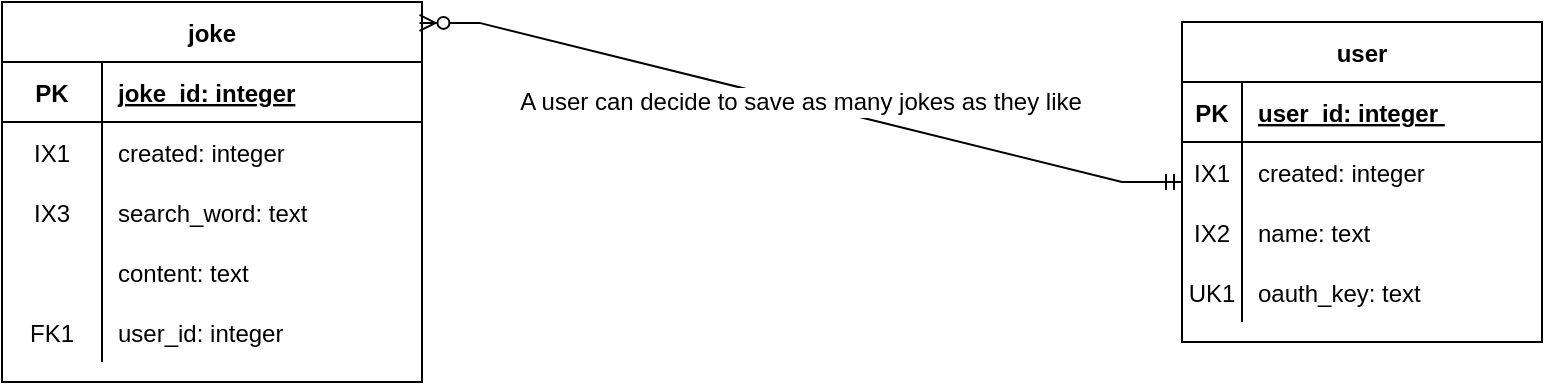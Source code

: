 <mxfile version="15.4.0" type="device"><diagram id="vOCvMQXRZiFCn1sR7bGA" name="Page-1"><mxGraphModel dx="852" dy="494" grid="1" gridSize="10" guides="1" tooltips="1" connect="1" arrows="1" fold="1" page="1" pageScale="1" pageWidth="850" pageHeight="1100" math="0" shadow="0"><root><mxCell id="0"/><mxCell id="1" parent="0"/><mxCell id="2REACiWk5FFgz5Mkri86-1" value="user" style="shape=table;startSize=30;container=1;collapsible=1;childLayout=tableLayout;fixedRows=1;rowLines=0;fontStyle=1;align=center;resizeLast=1;" parent="1" vertex="1"><mxGeometry x="640" y="380" width="180" height="160" as="geometry"/></mxCell><mxCell id="2REACiWk5FFgz5Mkri86-2" value="" style="shape=partialRectangle;collapsible=0;dropTarget=0;pointerEvents=0;fillColor=none;top=0;left=0;bottom=1;right=0;points=[[0,0.5],[1,0.5]];portConstraint=eastwest;" parent="2REACiWk5FFgz5Mkri86-1" vertex="1"><mxGeometry y="30" width="180" height="30" as="geometry"/></mxCell><mxCell id="2REACiWk5FFgz5Mkri86-3" value="PK" style="shape=partialRectangle;connectable=0;fillColor=none;top=0;left=0;bottom=0;right=0;fontStyle=1;overflow=hidden;" parent="2REACiWk5FFgz5Mkri86-2" vertex="1"><mxGeometry width="30" height="30" as="geometry"><mxRectangle width="30" height="30" as="alternateBounds"/></mxGeometry></mxCell><mxCell id="2REACiWk5FFgz5Mkri86-4" value="user_id: integer " style="shape=partialRectangle;connectable=0;fillColor=none;top=0;left=0;bottom=0;right=0;align=left;spacingLeft=6;fontStyle=5;overflow=hidden;" parent="2REACiWk5FFgz5Mkri86-2" vertex="1"><mxGeometry x="30" width="150" height="30" as="geometry"><mxRectangle width="150" height="30" as="alternateBounds"/></mxGeometry></mxCell><mxCell id="2REACiWk5FFgz5Mkri86-5" value="" style="shape=partialRectangle;collapsible=0;dropTarget=0;pointerEvents=0;fillColor=none;top=0;left=0;bottom=0;right=0;points=[[0,0.5],[1,0.5]];portConstraint=eastwest;" parent="2REACiWk5FFgz5Mkri86-1" vertex="1"><mxGeometry y="60" width="180" height="30" as="geometry"/></mxCell><mxCell id="2REACiWk5FFgz5Mkri86-6" value="IX1" style="shape=partialRectangle;connectable=0;fillColor=none;top=0;left=0;bottom=0;right=0;editable=1;overflow=hidden;" parent="2REACiWk5FFgz5Mkri86-5" vertex="1"><mxGeometry width="30" height="30" as="geometry"><mxRectangle width="30" height="30" as="alternateBounds"/></mxGeometry></mxCell><mxCell id="2REACiWk5FFgz5Mkri86-7" value="created: integer" style="shape=partialRectangle;connectable=0;fillColor=none;top=0;left=0;bottom=0;right=0;align=left;spacingLeft=6;overflow=hidden;" parent="2REACiWk5FFgz5Mkri86-5" vertex="1"><mxGeometry x="30" width="150" height="30" as="geometry"><mxRectangle width="150" height="30" as="alternateBounds"/></mxGeometry></mxCell><mxCell id="2REACiWk5FFgz5Mkri86-8" value="" style="shape=partialRectangle;collapsible=0;dropTarget=0;pointerEvents=0;fillColor=none;top=0;left=0;bottom=0;right=0;points=[[0,0.5],[1,0.5]];portConstraint=eastwest;" parent="2REACiWk5FFgz5Mkri86-1" vertex="1"><mxGeometry y="90" width="180" height="30" as="geometry"/></mxCell><mxCell id="2REACiWk5FFgz5Mkri86-9" value="IX2" style="shape=partialRectangle;connectable=0;fillColor=none;top=0;left=0;bottom=0;right=0;editable=1;overflow=hidden;" parent="2REACiWk5FFgz5Mkri86-8" vertex="1"><mxGeometry width="30" height="30" as="geometry"><mxRectangle width="30" height="30" as="alternateBounds"/></mxGeometry></mxCell><mxCell id="2REACiWk5FFgz5Mkri86-10" value="name: text" style="shape=partialRectangle;connectable=0;fillColor=none;top=0;left=0;bottom=0;right=0;align=left;spacingLeft=6;overflow=hidden;" parent="2REACiWk5FFgz5Mkri86-8" vertex="1"><mxGeometry x="30" width="150" height="30" as="geometry"><mxRectangle width="150" height="30" as="alternateBounds"/></mxGeometry></mxCell><mxCell id="2REACiWk5FFgz5Mkri86-11" value="" style="shape=partialRectangle;collapsible=0;dropTarget=0;pointerEvents=0;fillColor=none;top=0;left=0;bottom=0;right=0;points=[[0,0.5],[1,0.5]];portConstraint=eastwest;" parent="2REACiWk5FFgz5Mkri86-1" vertex="1"><mxGeometry y="120" width="180" height="30" as="geometry"/></mxCell><mxCell id="2REACiWk5FFgz5Mkri86-12" value="UK1" style="shape=partialRectangle;connectable=0;fillColor=none;top=0;left=0;bottom=0;right=0;editable=1;overflow=hidden;" parent="2REACiWk5FFgz5Mkri86-11" vertex="1"><mxGeometry width="30" height="30" as="geometry"><mxRectangle width="30" height="30" as="alternateBounds"/></mxGeometry></mxCell><mxCell id="2REACiWk5FFgz5Mkri86-13" value="oauth_key: text" style="shape=partialRectangle;connectable=0;fillColor=none;top=0;left=0;bottom=0;right=0;align=left;spacingLeft=6;overflow=hidden;" parent="2REACiWk5FFgz5Mkri86-11" vertex="1"><mxGeometry x="30" width="150" height="30" as="geometry"><mxRectangle width="150" height="30" as="alternateBounds"/></mxGeometry></mxCell><mxCell id="2REACiWk5FFgz5Mkri86-14" value="joke" style="shape=table;startSize=30;container=1;collapsible=1;childLayout=tableLayout;fixedRows=1;rowLines=0;fontStyle=1;align=center;resizeLast=1;" parent="1" vertex="1"><mxGeometry x="50" y="370" width="210" height="190" as="geometry"/></mxCell><mxCell id="2REACiWk5FFgz5Mkri86-15" value="" style="shape=partialRectangle;collapsible=0;dropTarget=0;pointerEvents=0;fillColor=none;top=0;left=0;bottom=1;right=0;points=[[0,0.5],[1,0.5]];portConstraint=eastwest;" parent="2REACiWk5FFgz5Mkri86-14" vertex="1"><mxGeometry y="30" width="210" height="30" as="geometry"/></mxCell><mxCell id="2REACiWk5FFgz5Mkri86-16" value="PK" style="shape=partialRectangle;connectable=0;fillColor=none;top=0;left=0;bottom=0;right=0;fontStyle=1;overflow=hidden;" parent="2REACiWk5FFgz5Mkri86-15" vertex="1"><mxGeometry width="50" height="30" as="geometry"><mxRectangle width="50" height="30" as="alternateBounds"/></mxGeometry></mxCell><mxCell id="2REACiWk5FFgz5Mkri86-17" value="joke_id: integer" style="shape=partialRectangle;connectable=0;fillColor=none;top=0;left=0;bottom=0;right=0;align=left;spacingLeft=6;fontStyle=5;overflow=hidden;" parent="2REACiWk5FFgz5Mkri86-15" vertex="1"><mxGeometry x="50" width="160" height="30" as="geometry"><mxRectangle width="160" height="30" as="alternateBounds"/></mxGeometry></mxCell><mxCell id="2REACiWk5FFgz5Mkri86-18" value="" style="shape=partialRectangle;collapsible=0;dropTarget=0;pointerEvents=0;fillColor=none;top=0;left=0;bottom=0;right=0;points=[[0,0.5],[1,0.5]];portConstraint=eastwest;" parent="2REACiWk5FFgz5Mkri86-14" vertex="1"><mxGeometry y="60" width="210" height="30" as="geometry"/></mxCell><mxCell id="2REACiWk5FFgz5Mkri86-19" value="IX1" style="shape=partialRectangle;connectable=0;fillColor=none;top=0;left=0;bottom=0;right=0;editable=1;overflow=hidden;" parent="2REACiWk5FFgz5Mkri86-18" vertex="1"><mxGeometry width="50" height="30" as="geometry"><mxRectangle width="50" height="30" as="alternateBounds"/></mxGeometry></mxCell><mxCell id="2REACiWk5FFgz5Mkri86-20" value="created: integer" style="shape=partialRectangle;connectable=0;fillColor=none;top=0;left=0;bottom=0;right=0;align=left;spacingLeft=6;overflow=hidden;" parent="2REACiWk5FFgz5Mkri86-18" vertex="1"><mxGeometry x="50" width="160" height="30" as="geometry"><mxRectangle width="160" height="30" as="alternateBounds"/></mxGeometry></mxCell><mxCell id="2REACiWk5FFgz5Mkri86-27" value="" style="shape=partialRectangle;collapsible=0;dropTarget=0;pointerEvents=0;fillColor=none;top=0;left=0;bottom=0;right=0;points=[[0,0.5],[1,0.5]];portConstraint=eastwest;" parent="2REACiWk5FFgz5Mkri86-14" vertex="1"><mxGeometry y="90" width="210" height="30" as="geometry"/></mxCell><mxCell id="2REACiWk5FFgz5Mkri86-28" value="IX3" style="shape=partialRectangle;connectable=0;fillColor=none;top=0;left=0;bottom=0;right=0;editable=1;overflow=hidden;" parent="2REACiWk5FFgz5Mkri86-27" vertex="1"><mxGeometry width="50" height="30" as="geometry"><mxRectangle width="50" height="30" as="alternateBounds"/></mxGeometry></mxCell><mxCell id="2REACiWk5FFgz5Mkri86-29" value="search_word: text" style="shape=partialRectangle;connectable=0;fillColor=none;top=0;left=0;bottom=0;right=0;align=left;spacingLeft=6;overflow=hidden;" parent="2REACiWk5FFgz5Mkri86-27" vertex="1"><mxGeometry x="50" width="160" height="30" as="geometry"><mxRectangle width="160" height="30" as="alternateBounds"/></mxGeometry></mxCell><mxCell id="2REACiWk5FFgz5Mkri86-30" value="" style="shape=partialRectangle;collapsible=0;dropTarget=0;pointerEvents=0;fillColor=none;top=0;left=0;bottom=0;right=0;points=[[0,0.5],[1,0.5]];portConstraint=eastwest;" parent="2REACiWk5FFgz5Mkri86-14" vertex="1"><mxGeometry y="120" width="210" height="30" as="geometry"/></mxCell><mxCell id="2REACiWk5FFgz5Mkri86-31" value="" style="shape=partialRectangle;connectable=0;fillColor=none;top=0;left=0;bottom=0;right=0;editable=1;overflow=hidden;" parent="2REACiWk5FFgz5Mkri86-30" vertex="1"><mxGeometry width="50" height="30" as="geometry"><mxRectangle width="50" height="30" as="alternateBounds"/></mxGeometry></mxCell><mxCell id="2REACiWk5FFgz5Mkri86-32" value="content: text" style="shape=partialRectangle;connectable=0;fillColor=none;top=0;left=0;bottom=0;right=0;align=left;spacingLeft=6;overflow=hidden;" parent="2REACiWk5FFgz5Mkri86-30" vertex="1"><mxGeometry x="50" width="160" height="30" as="geometry"><mxRectangle width="160" height="30" as="alternateBounds"/></mxGeometry></mxCell><mxCell id="2REACiWk5FFgz5Mkri86-35" value="" style="shape=partialRectangle;collapsible=0;dropTarget=0;pointerEvents=0;fillColor=none;top=0;left=0;bottom=0;right=0;points=[[0,0.5],[1,0.5]];portConstraint=eastwest;" parent="2REACiWk5FFgz5Mkri86-14" vertex="1"><mxGeometry y="150" width="210" height="30" as="geometry"/></mxCell><mxCell id="2REACiWk5FFgz5Mkri86-36" value="FK1" style="shape=partialRectangle;connectable=0;fillColor=none;top=0;left=0;bottom=0;right=0;editable=1;overflow=hidden;" parent="2REACiWk5FFgz5Mkri86-35" vertex="1"><mxGeometry width="50" height="30" as="geometry"><mxRectangle width="50" height="30" as="alternateBounds"/></mxGeometry></mxCell><mxCell id="2REACiWk5FFgz5Mkri86-37" value="user_id: integer" style="shape=partialRectangle;connectable=0;fillColor=none;top=0;left=0;bottom=0;right=0;align=left;spacingLeft=6;overflow=hidden;" parent="2REACiWk5FFgz5Mkri86-35" vertex="1"><mxGeometry x="50" width="160" height="30" as="geometry"><mxRectangle width="160" height="30" as="alternateBounds"/></mxGeometry></mxCell><mxCell id="2REACiWk5FFgz5Mkri86-34" value="A user can decide to save as many jokes as they like" style="edgeStyle=entityRelationEdgeStyle;fontSize=12;html=1;endArrow=ERzeroToMany;startArrow=ERmandOne;rounded=0;entryX=0.994;entryY=0.055;entryDx=0;entryDy=0;entryPerimeter=0;" parent="1" source="2REACiWk5FFgz5Mkri86-1" target="2REACiWk5FFgz5Mkri86-14" edge="1"><mxGeometry width="100" height="100" relative="1" as="geometry"><mxPoint x="490" y="400" as="sourcePoint"/><mxPoint x="480" y="550" as="targetPoint"/></mxGeometry></mxCell></root></mxGraphModel></diagram></mxfile>